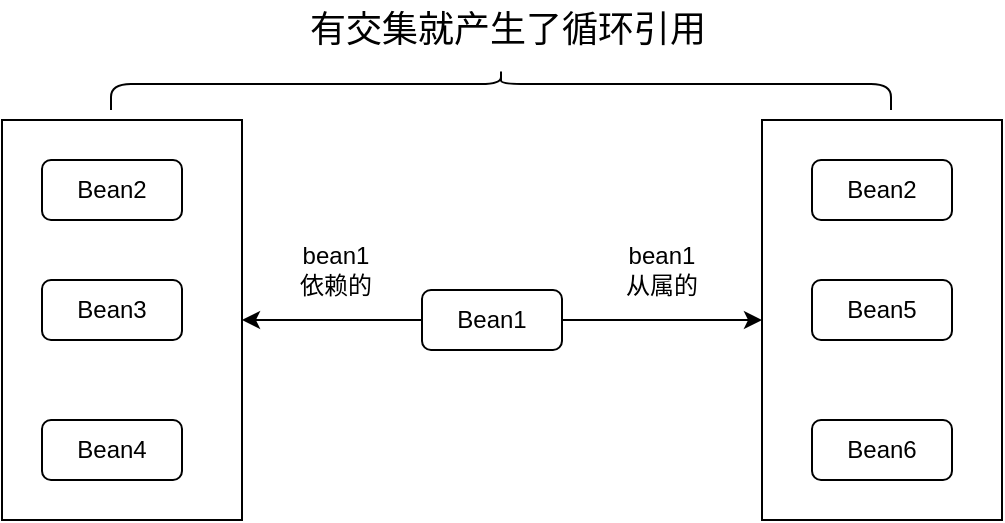 <mxfile version="20.8.0" type="github">
  <diagram id="B3mQ8idJ3WL7Z4S3INuD" name="第 1 页">
    <mxGraphModel dx="1672" dy="970" grid="1" gridSize="10" guides="1" tooltips="1" connect="1" arrows="1" fold="1" page="1" pageScale="1" pageWidth="413" pageHeight="291" math="0" shadow="0">
      <root>
        <mxCell id="0" />
        <mxCell id="1" parent="0" />
        <mxCell id="92aB2_-_vNLk-b_zdvdB-11" style="edgeStyle=orthogonalEdgeStyle;rounded=0;orthogonalLoop=1;jettySize=auto;html=1;" edge="1" parent="1" source="92aB2_-_vNLk-b_zdvdB-1" target="92aB2_-_vNLk-b_zdvdB-2">
          <mxGeometry relative="1" as="geometry" />
        </mxCell>
        <mxCell id="92aB2_-_vNLk-b_zdvdB-13" style="edgeStyle=orthogonalEdgeStyle;rounded=0;orthogonalLoop=1;jettySize=auto;html=1;entryX=0;entryY=0.5;entryDx=0;entryDy=0;" edge="1" parent="1" source="92aB2_-_vNLk-b_zdvdB-1" target="92aB2_-_vNLk-b_zdvdB-7">
          <mxGeometry relative="1" as="geometry" />
        </mxCell>
        <mxCell id="92aB2_-_vNLk-b_zdvdB-1" value="Bean1" style="rounded=1;whiteSpace=wrap;html=1;" vertex="1" parent="1">
          <mxGeometry x="167" y="115" width="70" height="30" as="geometry" />
        </mxCell>
        <mxCell id="92aB2_-_vNLk-b_zdvdB-2" value="" style="rounded=0;whiteSpace=wrap;html=1;" vertex="1" parent="1">
          <mxGeometry x="-43" y="30" width="120" height="200" as="geometry" />
        </mxCell>
        <mxCell id="92aB2_-_vNLk-b_zdvdB-3" value="Bean2" style="rounded=1;whiteSpace=wrap;html=1;" vertex="1" parent="1">
          <mxGeometry x="-23" y="50" width="70" height="30" as="geometry" />
        </mxCell>
        <mxCell id="92aB2_-_vNLk-b_zdvdB-5" value="Bean3" style="rounded=1;whiteSpace=wrap;html=1;" vertex="1" parent="1">
          <mxGeometry x="-23" y="110" width="70" height="30" as="geometry" />
        </mxCell>
        <mxCell id="92aB2_-_vNLk-b_zdvdB-6" value="Bean4" style="rounded=1;whiteSpace=wrap;html=1;" vertex="1" parent="1">
          <mxGeometry x="-23" y="180" width="70" height="30" as="geometry" />
        </mxCell>
        <mxCell id="92aB2_-_vNLk-b_zdvdB-7" value="" style="rounded=0;whiteSpace=wrap;html=1;" vertex="1" parent="1">
          <mxGeometry x="337" y="30" width="120" height="200" as="geometry" />
        </mxCell>
        <mxCell id="92aB2_-_vNLk-b_zdvdB-8" value="Bean2" style="rounded=1;whiteSpace=wrap;html=1;" vertex="1" parent="1">
          <mxGeometry x="362" y="50" width="70" height="30" as="geometry" />
        </mxCell>
        <mxCell id="92aB2_-_vNLk-b_zdvdB-9" value="Bean5" style="rounded=1;whiteSpace=wrap;html=1;" vertex="1" parent="1">
          <mxGeometry x="362" y="110" width="70" height="30" as="geometry" />
        </mxCell>
        <mxCell id="92aB2_-_vNLk-b_zdvdB-10" value="Bean6" style="rounded=1;whiteSpace=wrap;html=1;" vertex="1" parent="1">
          <mxGeometry x="362" y="180" width="70" height="30" as="geometry" />
        </mxCell>
        <mxCell id="92aB2_-_vNLk-b_zdvdB-12" value="bean1 &lt;br&gt;依赖的" style="text;html=1;strokeColor=none;fillColor=none;align=center;verticalAlign=middle;whiteSpace=wrap;rounded=0;" vertex="1" parent="1">
          <mxGeometry x="94" y="90" width="60" height="30" as="geometry" />
        </mxCell>
        <mxCell id="92aB2_-_vNLk-b_zdvdB-14" value="bean1 &lt;br&gt;从属的" style="text;html=1;strokeColor=none;fillColor=none;align=center;verticalAlign=middle;whiteSpace=wrap;rounded=0;" vertex="1" parent="1">
          <mxGeometry x="257" y="90" width="60" height="30" as="geometry" />
        </mxCell>
        <mxCell id="92aB2_-_vNLk-b_zdvdB-15" value="" style="shape=curlyBracket;whiteSpace=wrap;html=1;rounded=1;flipH=1;labelPosition=right;verticalLabelPosition=middle;align=left;verticalAlign=middle;size=0.35;rotation=-90;" vertex="1" parent="1">
          <mxGeometry x="196.5" y="-180" width="20" height="390" as="geometry" />
        </mxCell>
        <mxCell id="92aB2_-_vNLk-b_zdvdB-19" value="&lt;font style=&quot;font-size: 18px;&quot;&gt;有交集就产生了循环引用&lt;/font&gt;" style="text;html=1;strokeColor=none;fillColor=none;align=center;verticalAlign=middle;whiteSpace=wrap;rounded=0;" vertex="1" parent="1">
          <mxGeometry x="110" y="-30" width="200" height="30" as="geometry" />
        </mxCell>
      </root>
    </mxGraphModel>
  </diagram>
</mxfile>
